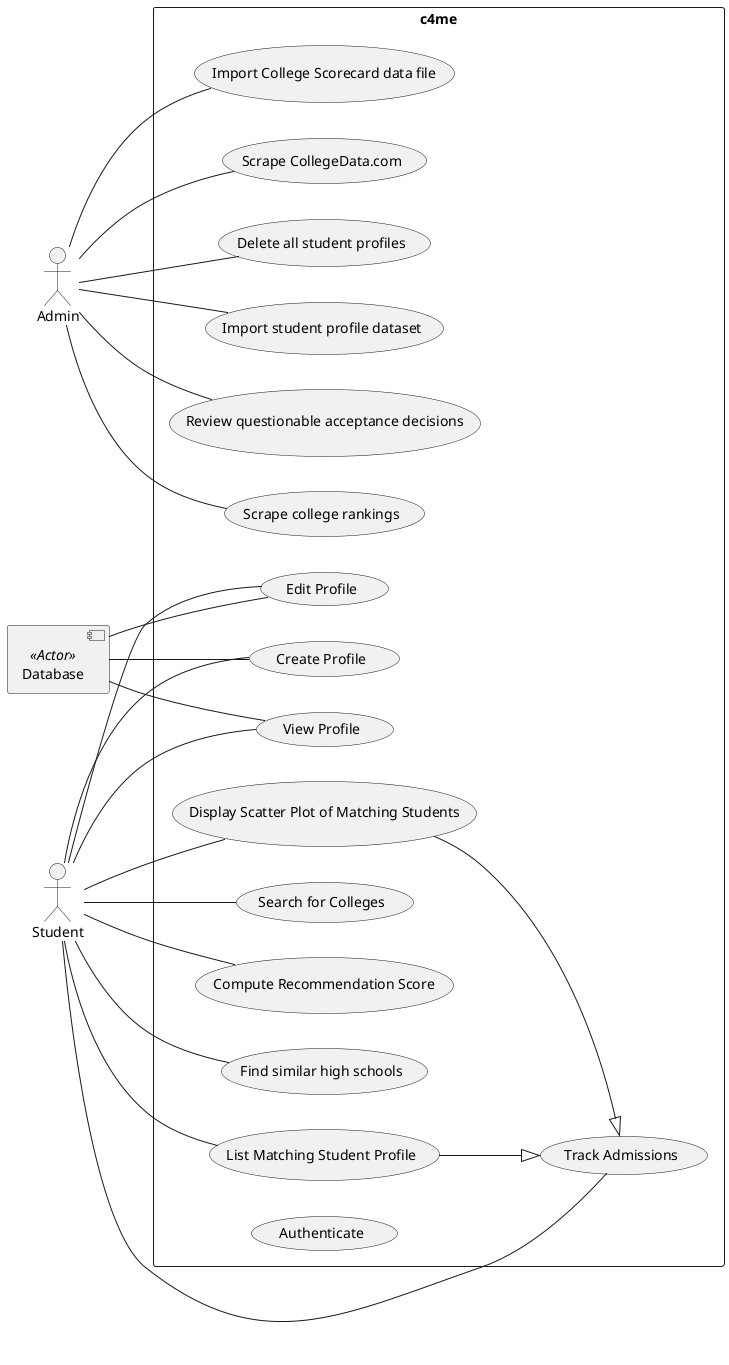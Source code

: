 @startuml
scale 1
left to right direction

' Actors
actor Student
actor Admin
' Not sure about these external actors, I think they're going to be internal
component "Database" <<Actor>> as db
' component "High School Database" <<Actor>> as hsdb
' component "College Database" <<Actor>> as cdb

rectangle c4me {
    ' Use cases for Student
    (Create Profile) as UC1
    (View Profile) as UC2
    (Edit Profile) as UC3
    (Search for Colleges) as UC4
    (Compute Recommendation Score) as UC5
    (Find similar high schools) as UC6
    (Track Admissions) as UC7
    (List Matching Student Profile) as UC8
    (Display Scatter Plot of Matching Students) as UC9

    ' Use cases for Admin
    (Scrape college rankings) as UCA1
    (Import College Scorecard data file) as UCA2
    (Scrape CollegeData.com) as UCA3
    (Delete all student profiles) as UCA4
    (Import student profile dataset) as UCA5
    (Review questionable acceptance decisions) as UCA6

    ' Misc Use Cases
    (Authenticate) as Auth
    ' UC2 .> Auth : <<include>>
    ' UC3 .> Auth : <<include>>
    ' UC4 .> Auth : <<include>>
    ' UC5 .> Auth : <<include>>
    ' UC6 .> Auth : <<include>>
    ' UC7 .> Auth : <<include>>
    ' UC8 .> Auth : <<include>>
    ' UC9 .> Auth : <<include>>
    ' UCA1 .> Auth : <<include>>
    ' UCA2 .> Auth : <<include>>
    ' UCA3 .> Auth : <<include>>
    ' UCA4 .> Auth : <<include>>
    ' UCA5 .> Auth : <<include>>
    ' UCA6 .> Auth : <<include>>


    ' Student Relationships
    Student -- UC1
    Student -- UC2
    Student -- UC3
    Student -- UC4
    Student -- UC5
    Student -- UC6
    Student -- UC7
    Student -- UC8
    Student -- UC9

    'Admin Relationships
    Admin -- UCA1
    Admin -- UCA2
    Admin -- UCA3
    Admin -- UCA4
    Admin -- UCA5
    Admin -- UCA6

    'Database Relationships 
    db -- UC1
    db -- UC2
    db -- UC3


    'Generalizations 
    UC8 --|> UC7
    UC9 --|> UC7
}

@enduml